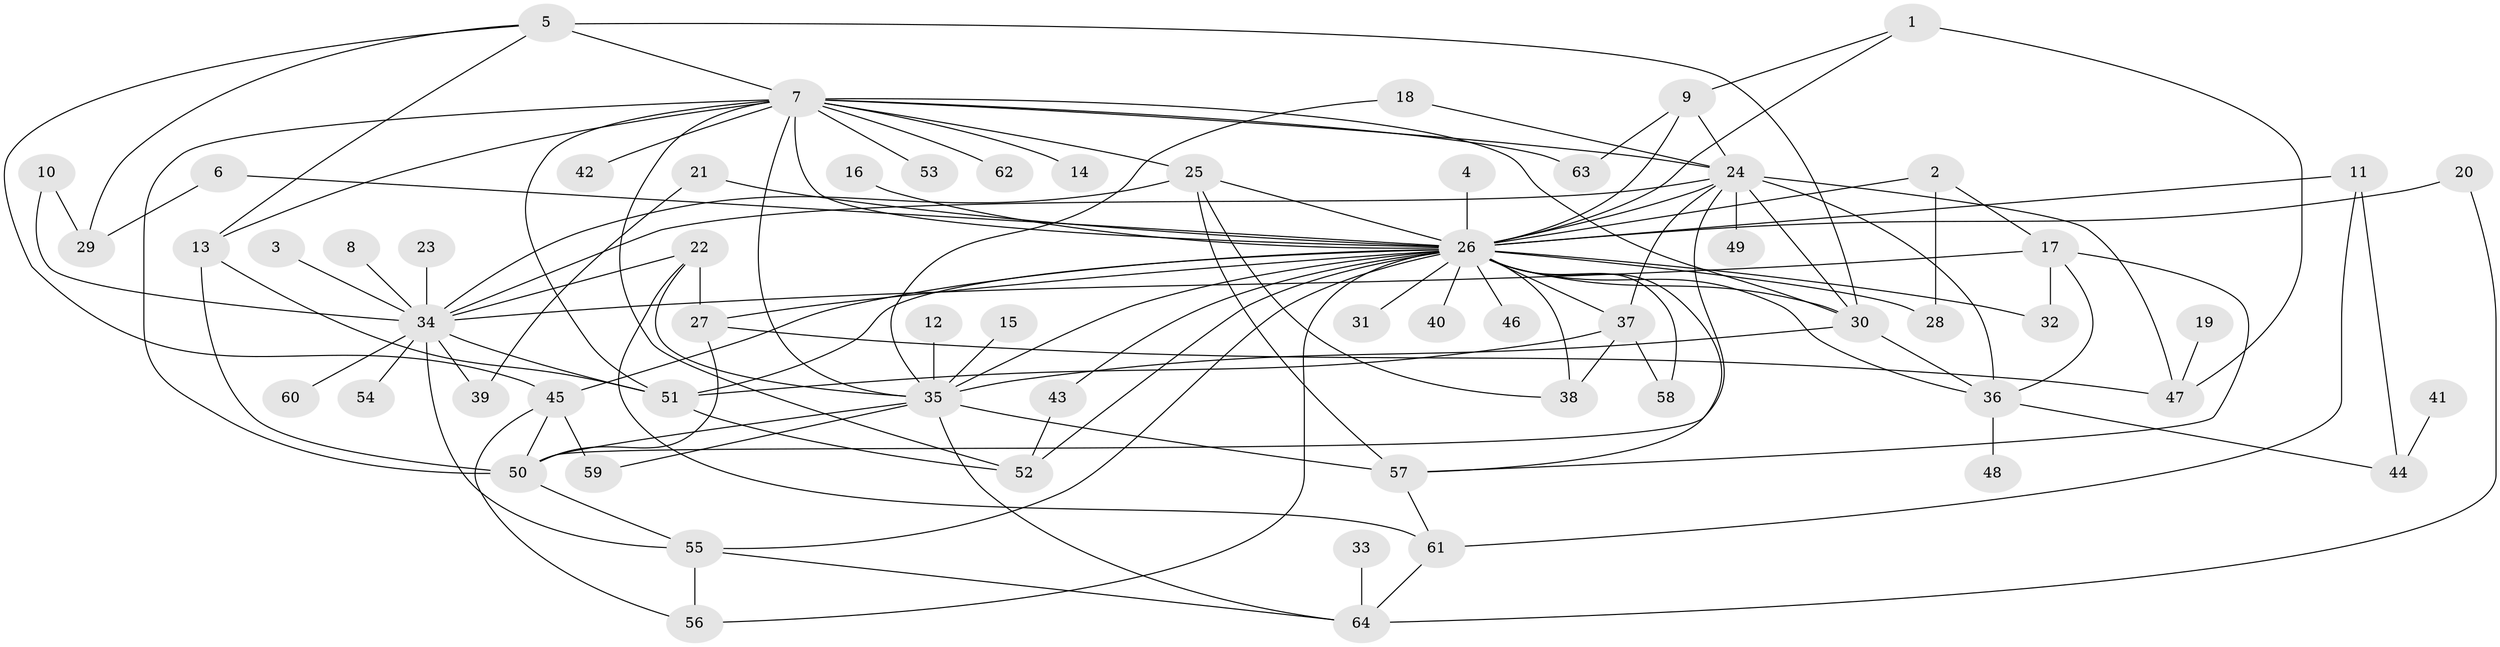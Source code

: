 // original degree distribution, {3: 0.11023622047244094, 39: 0.007874015748031496, 14: 0.007874015748031496, 5: 0.07874015748031496, 16: 0.015748031496062992, 2: 0.2204724409448819, 4: 0.11023622047244094, 1: 0.4015748031496063, 17: 0.007874015748031496, 7: 0.023622047244094488, 8: 0.007874015748031496, 6: 0.007874015748031496}
// Generated by graph-tools (version 1.1) at 2025/01/03/09/25 03:01:45]
// undirected, 64 vertices, 120 edges
graph export_dot {
graph [start="1"]
  node [color=gray90,style=filled];
  1;
  2;
  3;
  4;
  5;
  6;
  7;
  8;
  9;
  10;
  11;
  12;
  13;
  14;
  15;
  16;
  17;
  18;
  19;
  20;
  21;
  22;
  23;
  24;
  25;
  26;
  27;
  28;
  29;
  30;
  31;
  32;
  33;
  34;
  35;
  36;
  37;
  38;
  39;
  40;
  41;
  42;
  43;
  44;
  45;
  46;
  47;
  48;
  49;
  50;
  51;
  52;
  53;
  54;
  55;
  56;
  57;
  58;
  59;
  60;
  61;
  62;
  63;
  64;
  1 -- 9 [weight=1.0];
  1 -- 26 [weight=1.0];
  1 -- 47 [weight=1.0];
  2 -- 17 [weight=1.0];
  2 -- 26 [weight=1.0];
  2 -- 28 [weight=1.0];
  3 -- 34 [weight=1.0];
  4 -- 26 [weight=1.0];
  5 -- 7 [weight=1.0];
  5 -- 13 [weight=1.0];
  5 -- 29 [weight=1.0];
  5 -- 30 [weight=2.0];
  5 -- 45 [weight=1.0];
  6 -- 26 [weight=1.0];
  6 -- 29 [weight=1.0];
  7 -- 13 [weight=1.0];
  7 -- 14 [weight=1.0];
  7 -- 24 [weight=1.0];
  7 -- 25 [weight=1.0];
  7 -- 26 [weight=1.0];
  7 -- 30 [weight=1.0];
  7 -- 35 [weight=1.0];
  7 -- 42 [weight=1.0];
  7 -- 50 [weight=1.0];
  7 -- 51 [weight=1.0];
  7 -- 52 [weight=1.0];
  7 -- 53 [weight=1.0];
  7 -- 62 [weight=1.0];
  7 -- 63 [weight=1.0];
  8 -- 34 [weight=1.0];
  9 -- 24 [weight=1.0];
  9 -- 26 [weight=1.0];
  9 -- 63 [weight=1.0];
  10 -- 29 [weight=1.0];
  10 -- 34 [weight=1.0];
  11 -- 26 [weight=1.0];
  11 -- 44 [weight=1.0];
  11 -- 61 [weight=1.0];
  12 -- 35 [weight=1.0];
  13 -- 50 [weight=1.0];
  13 -- 51 [weight=1.0];
  15 -- 35 [weight=1.0];
  16 -- 26 [weight=1.0];
  17 -- 32 [weight=1.0];
  17 -- 34 [weight=1.0];
  17 -- 36 [weight=1.0];
  17 -- 57 [weight=1.0];
  18 -- 24 [weight=1.0];
  18 -- 35 [weight=1.0];
  19 -- 47 [weight=1.0];
  20 -- 26 [weight=1.0];
  20 -- 64 [weight=1.0];
  21 -- 26 [weight=1.0];
  21 -- 39 [weight=1.0];
  22 -- 27 [weight=1.0];
  22 -- 34 [weight=1.0];
  22 -- 35 [weight=1.0];
  22 -- 61 [weight=1.0];
  23 -- 34 [weight=1.0];
  24 -- 26 [weight=1.0];
  24 -- 30 [weight=1.0];
  24 -- 34 [weight=1.0];
  24 -- 36 [weight=1.0];
  24 -- 37 [weight=1.0];
  24 -- 47 [weight=1.0];
  24 -- 49 [weight=1.0];
  24 -- 50 [weight=1.0];
  25 -- 26 [weight=1.0];
  25 -- 34 [weight=2.0];
  25 -- 38 [weight=1.0];
  25 -- 57 [weight=2.0];
  26 -- 27 [weight=1.0];
  26 -- 28 [weight=1.0];
  26 -- 30 [weight=1.0];
  26 -- 31 [weight=1.0];
  26 -- 32 [weight=1.0];
  26 -- 35 [weight=1.0];
  26 -- 36 [weight=1.0];
  26 -- 37 [weight=1.0];
  26 -- 38 [weight=1.0];
  26 -- 40 [weight=1.0];
  26 -- 43 [weight=1.0];
  26 -- 45 [weight=1.0];
  26 -- 46 [weight=1.0];
  26 -- 51 [weight=1.0];
  26 -- 52 [weight=1.0];
  26 -- 55 [weight=1.0];
  26 -- 56 [weight=1.0];
  26 -- 57 [weight=1.0];
  26 -- 58 [weight=2.0];
  27 -- 47 [weight=1.0];
  27 -- 50 [weight=1.0];
  30 -- 35 [weight=1.0];
  30 -- 36 [weight=1.0];
  33 -- 64 [weight=1.0];
  34 -- 39 [weight=1.0];
  34 -- 51 [weight=1.0];
  34 -- 54 [weight=1.0];
  34 -- 55 [weight=1.0];
  34 -- 60 [weight=1.0];
  35 -- 50 [weight=1.0];
  35 -- 57 [weight=1.0];
  35 -- 59 [weight=1.0];
  35 -- 64 [weight=1.0];
  36 -- 44 [weight=1.0];
  36 -- 48 [weight=1.0];
  37 -- 38 [weight=1.0];
  37 -- 51 [weight=1.0];
  37 -- 58 [weight=1.0];
  41 -- 44 [weight=1.0];
  43 -- 52 [weight=1.0];
  45 -- 50 [weight=1.0];
  45 -- 56 [weight=1.0];
  45 -- 59 [weight=1.0];
  50 -- 55 [weight=1.0];
  51 -- 52 [weight=1.0];
  55 -- 56 [weight=1.0];
  55 -- 64 [weight=1.0];
  57 -- 61 [weight=1.0];
  61 -- 64 [weight=1.0];
}

